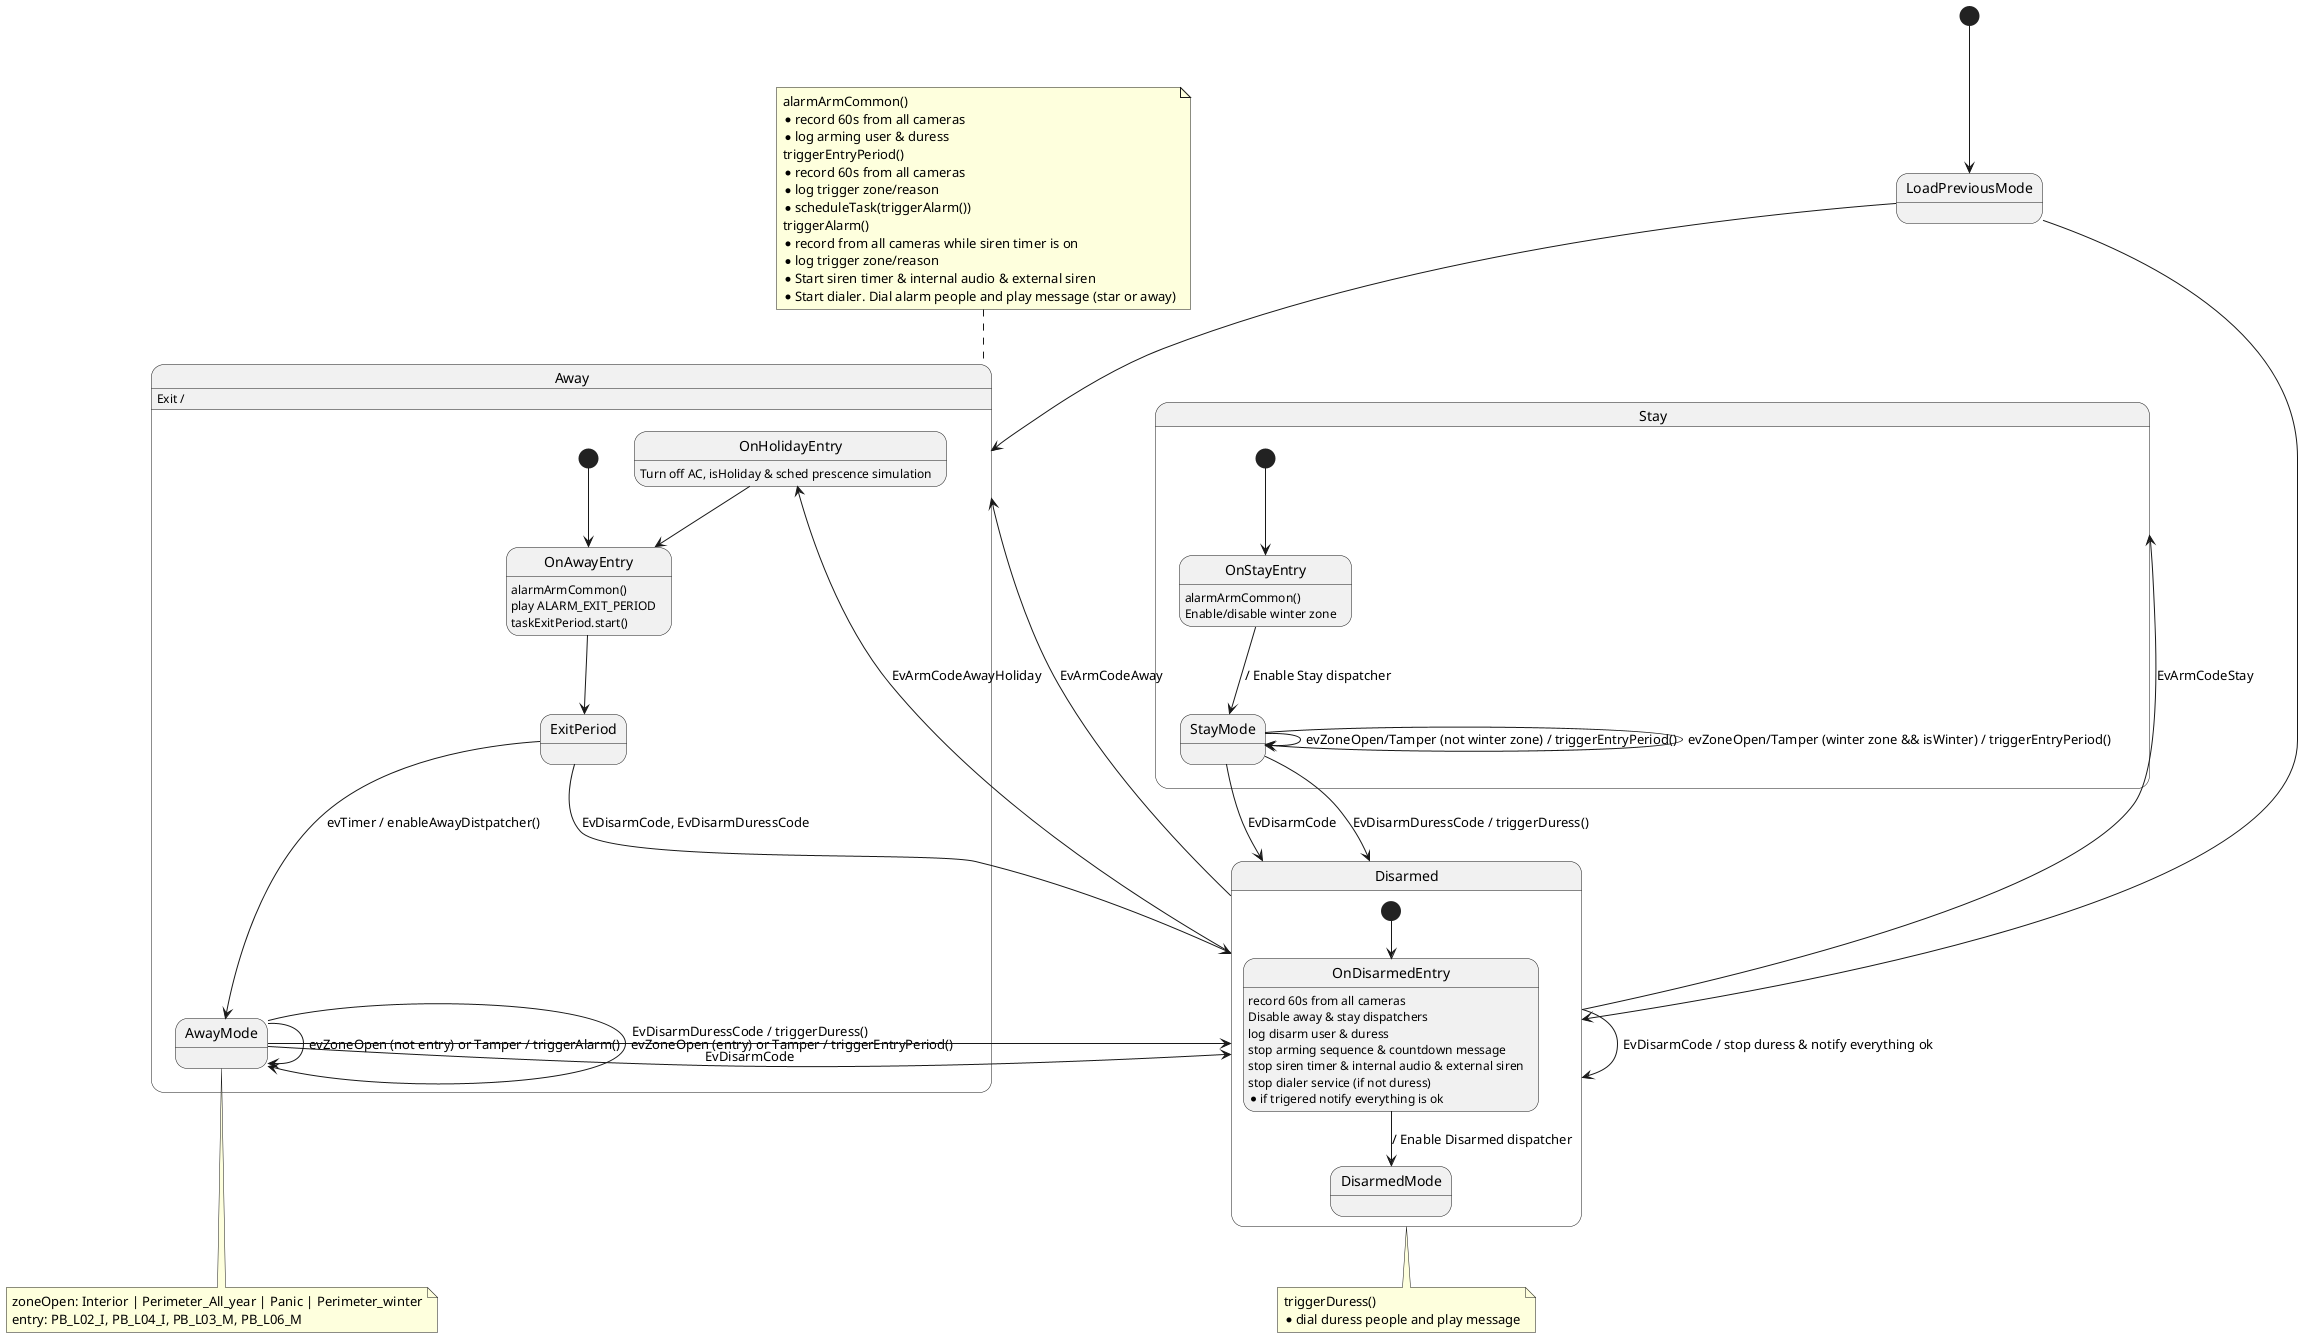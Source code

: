 ﻿
@startuml "Alarm Modes.png"


[*] --> LoadPreviousMode
LoadPreviousMode --> Disarmed 
LoadPreviousMode --> Away


state Away {
 [*] --> OnAwayEntry
 Away : Exit / 
 OnAwayEntry : alarmArmCommon()
 OnAwayEntry : play ALARM_EXIT_PERIOD
 OnAwayEntry : taskExitPeriod.start()
 OnAwayEntry --> ExitPeriod
 OnHolidayEntry --> OnAwayEntry 
 OnHolidayEntry : Turn off AC, isHoliday & sched prescence simulation
 ExitPeriod --> AwayMode : evTimer / enableAwayDistpatcher()
 ExitPeriod --> Disarmed : EvDisarmCode, EvDisarmDuressCode
 AwayMode --> AwayMode : evZoneOpen (not entry) or Tamper / triggerAlarm()
 AwayMode --> AwayMode : evZoneOpen (entry) or Tamper / triggerEntryPeriod()
}

note bottom of AwayMode 
 zoneOpen: Interior | Perimeter_All_year | Panic | Perimeter_winter
 entry: PB_L02_I, PB_L04_I, PB_L03_M, PB_L06_M
end note

state Stay {
 [*] --> OnStayEntry
 OnStayEntry : alarmArmCommon()
 OnStayEntry : Enable/disable winter zone
 OnStayEntry --> StayMode : / Enable Stay dispatcher
 StayMode --> StayMode : evZoneOpen/Tamper (not winter zone) / triggerEntryPeriod()
 StayMode --> StayMode : evZoneOpen/Tamper (winter zone && isWinter) / triggerEntryPeriod()
}
StayMode --> Disarmed : EvDisarmCode
StayMode  --> Disarmed : EvDisarmDuressCode / triggerDuress()
AwayMode --> Disarmed : EvDisarmCode
AwayMode --> Disarmed : EvDisarmDuressCode / triggerDuress()

note top of Away
 alarmArmCommon()
 * record 60s from all cameras
 * log arming user & duress
 triggerEntryPeriod()
 * record 60s from all cameras
 * log trigger zone/reason
 * scheduleTask(triggerAlarm())
 triggerAlarm()
 * record from all cameras while siren timer is on
 * log trigger zone/reason
 * Start siren timer & internal audio & external siren
 * Start dialer. Dial alarm people and play message (star or away)
end note

state Disarmed {
 [*] --> OnDisarmedEntry
 OnDisarmedEntry : record 60s from all cameras
 OnDisarmedEntry : Disable away & stay dispatchers
 OnDisarmedEntry : log disarm user & duress
 OnDisarmedEntry : stop arming sequence & countdown message
 OnDisarmedEntry : stop siren timer & internal audio & external siren
 OnDisarmedEntry : stop dialer service (if not duress)
 OnDisarmedEntry : * if trigered notify everything is ok
 OnDisarmedEntry --> DisarmedMode : / Enable Disarmed dispatcher
 Disarmed --> Away : EvArmCodeAway
 Disarmed --> OnHolidayEntry : EvArmCodeAwayHoliday
 Disarmed --> Stay : EvArmCodeStay
 Disarmed --> Disarmed : EvDisarmCode / stop duress & notify everything ok
}
note bottom of Disarmed
 triggerDuress()
 * dial duress people and play message
end note

@enduml